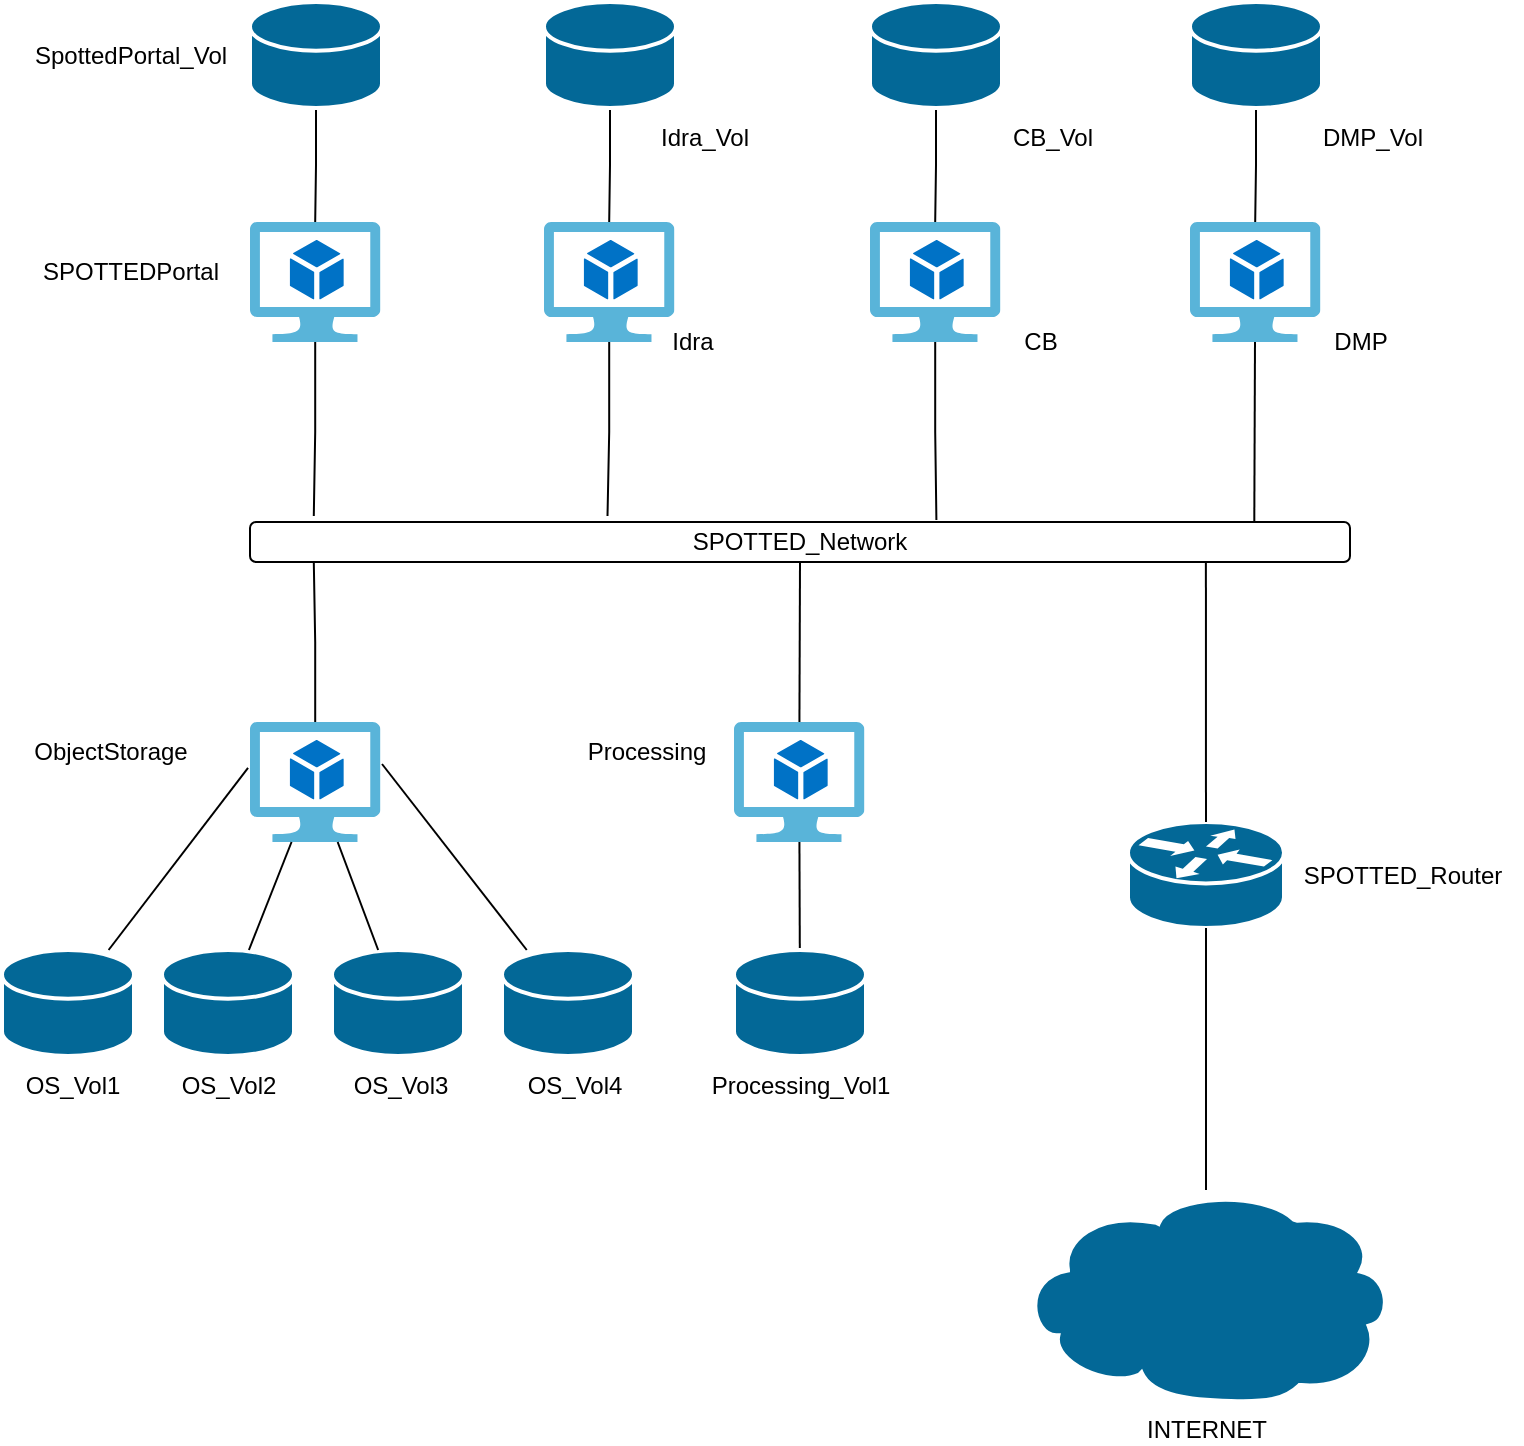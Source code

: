 <mxfile version="20.6.0" type="github">
  <diagram id="ngRX98vduHMToH2vqNZ9" name="Page-1">
    <mxGraphModel dx="1203" dy="1973" grid="1" gridSize="10" guides="1" tooltips="1" connect="1" arrows="1" fold="1" page="1" pageScale="1" pageWidth="827" pageHeight="1169" math="0" shadow="0">
      <root>
        <mxCell id="0" />
        <mxCell id="1" parent="0" />
        <mxCell id="MDyFbfZrd9gZJdXG5sAw-3" value="SPOTTED_Network" style="rounded=1;whiteSpace=wrap;html=1;" parent="1" vertex="1">
          <mxGeometry x="130" y="230" width="550" height="20" as="geometry" />
        </mxCell>
        <mxCell id="MDyFbfZrd9gZJdXG5sAw-14" value="" style="edgeStyle=orthogonalEdgeStyle;rounded=0;orthogonalLoop=1;jettySize=auto;html=1;endArrow=none;endFill=0;entryX=0.058;entryY=-0.15;entryDx=0;entryDy=0;entryPerimeter=0;" parent="1" source="MDyFbfZrd9gZJdXG5sAw-7" target="MDyFbfZrd9gZJdXG5sAw-3" edge="1">
          <mxGeometry relative="1" as="geometry" />
        </mxCell>
        <mxCell id="MDyFbfZrd9gZJdXG5sAw-9" value="INTERNET" style="shape=mxgraph.cisco.storage.cloud;sketch=0;html=1;pointerEvents=1;dashed=0;fillColor=#036897;strokeColor=#ffffff;strokeWidth=2;verticalLabelPosition=bottom;verticalAlign=top;align=center;outlineConnect=0;" parent="1" vertex="1">
          <mxGeometry x="515" y="564" width="186" height="106" as="geometry" />
        </mxCell>
        <mxCell id="MDyFbfZrd9gZJdXG5sAw-22" style="edgeStyle=orthogonalEdgeStyle;rounded=0;orthogonalLoop=1;jettySize=auto;html=1;entryX=0.325;entryY=-0.15;entryDx=0;entryDy=0;entryPerimeter=0;endArrow=none;endFill=0;" parent="1" source="MDyFbfZrd9gZJdXG5sAw-16" target="MDyFbfZrd9gZJdXG5sAw-3" edge="1">
          <mxGeometry relative="1" as="geometry" />
        </mxCell>
        <mxCell id="MDyFbfZrd9gZJdXG5sAw-29" style="edgeStyle=orthogonalEdgeStyle;rounded=0;orthogonalLoop=1;jettySize=auto;html=1;entryX=0.624;entryY=-0.05;entryDx=0;entryDy=0;entryPerimeter=0;endArrow=none;endFill=0;" parent="1" source="MDyFbfZrd9gZJdXG5sAw-24" target="MDyFbfZrd9gZJdXG5sAw-3" edge="1">
          <mxGeometry relative="1" as="geometry" />
        </mxCell>
        <mxCell id="MDyFbfZrd9gZJdXG5sAw-30" value="" style="group" parent="1" vertex="1" connectable="0">
          <mxGeometry x="10" y="-30" width="186" height="170" as="geometry" />
        </mxCell>
        <mxCell id="MDyFbfZrd9gZJdXG5sAw-7" value="" style="sketch=0;aspect=fixed;html=1;points=[];align=center;image;fontSize=12;image=img/lib/mscae/Virtual_Machine_2.svg;" parent="MDyFbfZrd9gZJdXG5sAw-30" vertex="1">
          <mxGeometry x="120" y="110" width="65.22" height="60" as="geometry" />
        </mxCell>
        <mxCell id="MDyFbfZrd9gZJdXG5sAw-13" style="edgeStyle=orthogonalEdgeStyle;rounded=0;orthogonalLoop=1;jettySize=auto;html=1;endArrow=none;endFill=0;" parent="MDyFbfZrd9gZJdXG5sAw-30" source="MDyFbfZrd9gZJdXG5sAw-10" target="MDyFbfZrd9gZJdXG5sAw-7" edge="1">
          <mxGeometry relative="1" as="geometry" />
        </mxCell>
        <mxCell id="MDyFbfZrd9gZJdXG5sAw-10" value="" style="shape=mxgraph.cisco.storage.relational_database;sketch=0;html=1;pointerEvents=1;dashed=0;fillColor=#036897;strokeColor=#ffffff;strokeWidth=2;verticalLabelPosition=bottom;verticalAlign=top;align=center;outlineConnect=0;" parent="MDyFbfZrd9gZJdXG5sAw-30" vertex="1">
          <mxGeometry x="120" width="66" height="53" as="geometry" />
        </mxCell>
        <mxCell id="MDyFbfZrd9gZJdXG5sAw-11" value="SpottedPortal_Vol&lt;span style=&quot;white-space: pre;&quot;&gt;&lt;br&gt;&lt;/span&gt;" style="text;html=1;align=center;verticalAlign=middle;resizable=0;points=[];autosize=1;strokeColor=none;fillColor=none;" parent="MDyFbfZrd9gZJdXG5sAw-30" vertex="1">
          <mxGeometry y="11.5" width="120" height="30" as="geometry" />
        </mxCell>
        <mxCell id="MDyFbfZrd9gZJdXG5sAw-12" value="SPOTTEDPortal" style="text;html=1;align=center;verticalAlign=middle;resizable=0;points=[];autosize=1;strokeColor=none;fillColor=none;" parent="MDyFbfZrd9gZJdXG5sAw-30" vertex="1">
          <mxGeometry x="5" y="120" width="110" height="30" as="geometry" />
        </mxCell>
        <mxCell id="MDyFbfZrd9gZJdXG5sAw-31" value="" style="group" parent="1" vertex="1" connectable="0">
          <mxGeometry x="277" y="-30" width="115" height="185" as="geometry" />
        </mxCell>
        <mxCell id="MDyFbfZrd9gZJdXG5sAw-16" value="" style="sketch=0;aspect=fixed;html=1;points=[];align=center;image;fontSize=12;image=img/lib/mscae/Virtual_Machine_2.svg;" parent="MDyFbfZrd9gZJdXG5sAw-31" vertex="1">
          <mxGeometry y="110" width="65.22" height="60" as="geometry" />
        </mxCell>
        <mxCell id="MDyFbfZrd9gZJdXG5sAw-18" style="edgeStyle=orthogonalEdgeStyle;rounded=0;orthogonalLoop=1;jettySize=auto;html=1;endArrow=none;endFill=0;" parent="MDyFbfZrd9gZJdXG5sAw-31" source="MDyFbfZrd9gZJdXG5sAw-17" target="MDyFbfZrd9gZJdXG5sAw-16" edge="1">
          <mxGeometry relative="1" as="geometry" />
        </mxCell>
        <mxCell id="MDyFbfZrd9gZJdXG5sAw-17" value="" style="shape=mxgraph.cisco.storage.relational_database;sketch=0;html=1;pointerEvents=1;dashed=0;fillColor=#036897;strokeColor=#ffffff;strokeWidth=2;verticalLabelPosition=bottom;verticalAlign=top;align=center;outlineConnect=0;" parent="MDyFbfZrd9gZJdXG5sAw-31" vertex="1">
          <mxGeometry width="66" height="53" as="geometry" />
        </mxCell>
        <mxCell id="MDyFbfZrd9gZJdXG5sAw-20" value="Idra_Vol&lt;span style=&quot;white-space: pre;&quot;&gt;&lt;br&gt;&lt;/span&gt;" style="text;html=1;align=center;verticalAlign=middle;resizable=0;points=[];autosize=1;strokeColor=none;fillColor=none;" parent="MDyFbfZrd9gZJdXG5sAw-31" vertex="1">
          <mxGeometry x="45" y="53" width="70" height="30" as="geometry" />
        </mxCell>
        <mxCell id="MDyFbfZrd9gZJdXG5sAw-21" value="Idra" style="text;html=1;align=center;verticalAlign=middle;resizable=0;points=[];autosize=1;strokeColor=none;fillColor=none;" parent="MDyFbfZrd9gZJdXG5sAw-31" vertex="1">
          <mxGeometry x="54" y="155" width="40" height="30" as="geometry" />
        </mxCell>
        <mxCell id="MDyFbfZrd9gZJdXG5sAw-32" value="" style="group" parent="1" vertex="1" connectable="0">
          <mxGeometry x="440" y="-30" width="121" height="185" as="geometry" />
        </mxCell>
        <mxCell id="MDyFbfZrd9gZJdXG5sAw-24" value="" style="sketch=0;aspect=fixed;html=1;points=[];align=center;image;fontSize=12;image=img/lib/mscae/Virtual_Machine_2.svg;" parent="MDyFbfZrd9gZJdXG5sAw-32" vertex="1">
          <mxGeometry y="110" width="65.22" height="60" as="geometry" />
        </mxCell>
        <mxCell id="MDyFbfZrd9gZJdXG5sAw-28" style="edgeStyle=orthogonalEdgeStyle;rounded=0;orthogonalLoop=1;jettySize=auto;html=1;endArrow=none;endFill=0;" parent="MDyFbfZrd9gZJdXG5sAw-32" source="MDyFbfZrd9gZJdXG5sAw-25" target="MDyFbfZrd9gZJdXG5sAw-24" edge="1">
          <mxGeometry relative="1" as="geometry" />
        </mxCell>
        <mxCell id="MDyFbfZrd9gZJdXG5sAw-25" value="" style="shape=mxgraph.cisco.storage.relational_database;sketch=0;html=1;pointerEvents=1;dashed=0;fillColor=#036897;strokeColor=#ffffff;strokeWidth=2;verticalLabelPosition=bottom;verticalAlign=top;align=center;outlineConnect=0;" parent="MDyFbfZrd9gZJdXG5sAw-32" vertex="1">
          <mxGeometry width="66" height="53" as="geometry" />
        </mxCell>
        <mxCell id="MDyFbfZrd9gZJdXG5sAw-26" value="&lt;span style=&quot;white-space: pre;&quot;&gt;CB_Vol&lt;br&gt;&lt;/span&gt;" style="text;html=1;align=center;verticalAlign=middle;resizable=0;points=[];autosize=1;strokeColor=none;fillColor=none;" parent="MDyFbfZrd9gZJdXG5sAw-32" vertex="1">
          <mxGeometry x="61" y="53" width="60" height="30" as="geometry" />
        </mxCell>
        <mxCell id="MDyFbfZrd9gZJdXG5sAw-27" value="CB" style="text;html=1;align=center;verticalAlign=middle;resizable=0;points=[];autosize=1;strokeColor=none;fillColor=none;" parent="MDyFbfZrd9gZJdXG5sAw-32" vertex="1">
          <mxGeometry x="65" y="155" width="40" height="30" as="geometry" />
        </mxCell>
        <mxCell id="l267T5qXetFLVSgFZMDz-8" style="edgeStyle=orthogonalEdgeStyle;rounded=0;orthogonalLoop=1;jettySize=auto;html=1;entryX=0.058;entryY=1;entryDx=0;entryDy=0;entryPerimeter=0;endArrow=none;endFill=0;" edge="1" parent="1" source="l267T5qXetFLVSgFZMDz-7" target="MDyFbfZrd9gZJdXG5sAw-3">
          <mxGeometry relative="1" as="geometry" />
        </mxCell>
        <mxCell id="l267T5qXetFLVSgFZMDz-24" value="" style="group" vertex="1" connectable="0" parent="1">
          <mxGeometry x="600" y="-30" width="126" height="185" as="geometry" />
        </mxCell>
        <mxCell id="l267T5qXetFLVSgFZMDz-25" value="" style="sketch=0;aspect=fixed;html=1;points=[];align=center;image;fontSize=12;image=img/lib/mscae/Virtual_Machine_2.svg;" vertex="1" parent="l267T5qXetFLVSgFZMDz-24">
          <mxGeometry y="110" width="65.22" height="60" as="geometry" />
        </mxCell>
        <mxCell id="l267T5qXetFLVSgFZMDz-26" style="edgeStyle=orthogonalEdgeStyle;rounded=0;orthogonalLoop=1;jettySize=auto;html=1;endArrow=none;endFill=0;" edge="1" parent="l267T5qXetFLVSgFZMDz-24" source="l267T5qXetFLVSgFZMDz-27" target="l267T5qXetFLVSgFZMDz-25">
          <mxGeometry relative="1" as="geometry" />
        </mxCell>
        <mxCell id="l267T5qXetFLVSgFZMDz-27" value="" style="shape=mxgraph.cisco.storage.relational_database;sketch=0;html=1;pointerEvents=1;dashed=0;fillColor=#036897;strokeColor=#ffffff;strokeWidth=2;verticalLabelPosition=bottom;verticalAlign=top;align=center;outlineConnect=0;" vertex="1" parent="l267T5qXetFLVSgFZMDz-24">
          <mxGeometry width="66" height="53" as="geometry" />
        </mxCell>
        <mxCell id="l267T5qXetFLVSgFZMDz-28" value="&lt;span style=&quot;white-space: pre;&quot;&gt;DMP_Vol&lt;br&gt;&lt;/span&gt;" style="text;html=1;align=center;verticalAlign=middle;resizable=0;points=[];autosize=1;strokeColor=none;fillColor=none;" vertex="1" parent="l267T5qXetFLVSgFZMDz-24">
          <mxGeometry x="56" y="53" width="70" height="30" as="geometry" />
        </mxCell>
        <mxCell id="l267T5qXetFLVSgFZMDz-29" value="DMP" style="text;html=1;align=center;verticalAlign=middle;resizable=0;points=[];autosize=1;strokeColor=none;fillColor=none;" vertex="1" parent="l267T5qXetFLVSgFZMDz-24">
          <mxGeometry x="60" y="155" width="50" height="30" as="geometry" />
        </mxCell>
        <mxCell id="l267T5qXetFLVSgFZMDz-30" style="edgeStyle=none;rounded=0;orthogonalLoop=1;jettySize=auto;html=1;entryX=0.913;entryY=0;entryDx=0;entryDy=0;entryPerimeter=0;endArrow=none;endFill=0;" edge="1" parent="1" source="l267T5qXetFLVSgFZMDz-25" target="MDyFbfZrd9gZJdXG5sAw-3">
          <mxGeometry relative="1" as="geometry" />
        </mxCell>
        <mxCell id="l267T5qXetFLVSgFZMDz-31" value="" style="group" vertex="1" connectable="0" parent="1">
          <mxGeometry x="6" y="330" width="354" height="197" as="geometry" />
        </mxCell>
        <mxCell id="l267T5qXetFLVSgFZMDz-7" value="" style="sketch=0;aspect=fixed;html=1;points=[];align=center;image;fontSize=12;image=img/lib/mscae/Virtual_Machine_2.svg;" vertex="1" parent="l267T5qXetFLVSgFZMDz-31">
          <mxGeometry x="124" width="65.22" height="60" as="geometry" />
        </mxCell>
        <mxCell id="l267T5qXetFLVSgFZMDz-13" value="" style="group" vertex="1" connectable="0" parent="l267T5qXetFLVSgFZMDz-31">
          <mxGeometry y="114" width="316" height="53" as="geometry" />
        </mxCell>
        <mxCell id="l267T5qXetFLVSgFZMDz-9" value="" style="shape=mxgraph.cisco.storage.relational_database;sketch=0;html=1;pointerEvents=1;dashed=0;fillColor=#036897;strokeColor=#ffffff;strokeWidth=2;verticalLabelPosition=bottom;verticalAlign=top;align=center;outlineConnect=0;" vertex="1" parent="l267T5qXetFLVSgFZMDz-13">
          <mxGeometry width="66" height="53" as="geometry" />
        </mxCell>
        <mxCell id="l267T5qXetFLVSgFZMDz-10" value="" style="shape=mxgraph.cisco.storage.relational_database;sketch=0;html=1;pointerEvents=1;dashed=0;fillColor=#036897;strokeColor=#ffffff;strokeWidth=2;verticalLabelPosition=bottom;verticalAlign=top;align=center;outlineConnect=0;" vertex="1" parent="l267T5qXetFLVSgFZMDz-13">
          <mxGeometry x="80" width="66" height="53" as="geometry" />
        </mxCell>
        <mxCell id="l267T5qXetFLVSgFZMDz-11" value="" style="shape=mxgraph.cisco.storage.relational_database;sketch=0;html=1;pointerEvents=1;dashed=0;fillColor=#036897;strokeColor=#ffffff;strokeWidth=2;verticalLabelPosition=bottom;verticalAlign=top;align=center;outlineConnect=0;" vertex="1" parent="l267T5qXetFLVSgFZMDz-13">
          <mxGeometry x="165" width="66" height="53" as="geometry" />
        </mxCell>
        <mxCell id="l267T5qXetFLVSgFZMDz-12" value="" style="shape=mxgraph.cisco.storage.relational_database;sketch=0;html=1;pointerEvents=1;dashed=0;fillColor=#036897;strokeColor=#ffffff;strokeWidth=2;verticalLabelPosition=bottom;verticalAlign=top;align=center;outlineConnect=0;" vertex="1" parent="l267T5qXetFLVSgFZMDz-13">
          <mxGeometry x="250" width="66" height="53" as="geometry" />
        </mxCell>
        <mxCell id="l267T5qXetFLVSgFZMDz-14" value="ObjectStorage" style="text;html=1;align=center;verticalAlign=middle;resizable=0;points=[];autosize=1;strokeColor=none;fillColor=none;" vertex="1" parent="l267T5qXetFLVSgFZMDz-31">
          <mxGeometry x="4" width="100" height="30" as="geometry" />
        </mxCell>
        <mxCell id="l267T5qXetFLVSgFZMDz-16" style="rounded=0;orthogonalLoop=1;jettySize=auto;html=1;entryX=-0.015;entryY=0.383;entryDx=0;entryDy=0;entryPerimeter=0;endArrow=none;endFill=0;" edge="1" parent="l267T5qXetFLVSgFZMDz-31" source="l267T5qXetFLVSgFZMDz-9" target="l267T5qXetFLVSgFZMDz-7">
          <mxGeometry relative="1" as="geometry" />
        </mxCell>
        <mxCell id="l267T5qXetFLVSgFZMDz-17" style="edgeStyle=none;rounded=0;orthogonalLoop=1;jettySize=auto;html=1;endArrow=none;endFill=0;" edge="1" parent="l267T5qXetFLVSgFZMDz-31" source="l267T5qXetFLVSgFZMDz-10" target="l267T5qXetFLVSgFZMDz-7">
          <mxGeometry relative="1" as="geometry" />
        </mxCell>
        <mxCell id="l267T5qXetFLVSgFZMDz-18" style="edgeStyle=none;rounded=0;orthogonalLoop=1;jettySize=auto;html=1;endArrow=none;endFill=0;" edge="1" parent="l267T5qXetFLVSgFZMDz-31" source="l267T5qXetFLVSgFZMDz-11" target="l267T5qXetFLVSgFZMDz-7">
          <mxGeometry relative="1" as="geometry" />
        </mxCell>
        <mxCell id="l267T5qXetFLVSgFZMDz-19" style="edgeStyle=none;rounded=0;orthogonalLoop=1;jettySize=auto;html=1;entryX=1.012;entryY=0.35;entryDx=0;entryDy=0;entryPerimeter=0;endArrow=none;endFill=0;" edge="1" parent="l267T5qXetFLVSgFZMDz-31" source="l267T5qXetFLVSgFZMDz-12" target="l267T5qXetFLVSgFZMDz-7">
          <mxGeometry relative="1" as="geometry" />
        </mxCell>
        <mxCell id="l267T5qXetFLVSgFZMDz-20" value="OS_Vol1" style="text;html=1;align=center;verticalAlign=middle;resizable=0;points=[];autosize=1;strokeColor=none;fillColor=none;" vertex="1" parent="l267T5qXetFLVSgFZMDz-31">
          <mxGeometry y="167" width="70" height="30" as="geometry" />
        </mxCell>
        <mxCell id="l267T5qXetFLVSgFZMDz-21" value="OS_Vol2" style="text;html=1;align=center;verticalAlign=middle;resizable=0;points=[];autosize=1;strokeColor=none;fillColor=none;" vertex="1" parent="l267T5qXetFLVSgFZMDz-31">
          <mxGeometry x="78" y="167" width="70" height="30" as="geometry" />
        </mxCell>
        <mxCell id="l267T5qXetFLVSgFZMDz-22" value="OS_Vol3" style="text;html=1;align=center;verticalAlign=middle;resizable=0;points=[];autosize=1;strokeColor=none;fillColor=none;" vertex="1" parent="l267T5qXetFLVSgFZMDz-31">
          <mxGeometry x="164" y="167" width="70" height="30" as="geometry" />
        </mxCell>
        <mxCell id="l267T5qXetFLVSgFZMDz-23" value="OS_Vol4" style="text;html=1;align=center;verticalAlign=middle;resizable=0;points=[];autosize=1;strokeColor=none;fillColor=none;" vertex="1" parent="l267T5qXetFLVSgFZMDz-31">
          <mxGeometry x="251" y="167" width="70" height="30" as="geometry" />
        </mxCell>
        <mxCell id="l267T5qXetFLVSgFZMDz-52" style="edgeStyle=none;rounded=0;orthogonalLoop=1;jettySize=auto;html=1;entryX=0.5;entryY=1;entryDx=0;entryDy=0;endArrow=none;endFill=0;" edge="1" parent="1" source="l267T5qXetFLVSgFZMDz-33" target="MDyFbfZrd9gZJdXG5sAw-3">
          <mxGeometry relative="1" as="geometry" />
        </mxCell>
        <mxCell id="l267T5qXetFLVSgFZMDz-33" value="" style="sketch=0;aspect=fixed;html=1;points=[];align=center;image;fontSize=12;image=img/lib/mscae/Virtual_Machine_2.svg;" vertex="1" parent="1">
          <mxGeometry x="372" y="330" width="65.22" height="60" as="geometry" />
        </mxCell>
        <mxCell id="l267T5qXetFLVSgFZMDz-44" value="Processing_Vol1" style="text;html=1;align=center;verticalAlign=middle;resizable=0;points=[];autosize=1;strokeColor=none;fillColor=none;" vertex="1" parent="1">
          <mxGeometry x="350" y="497" width="110" height="30" as="geometry" />
        </mxCell>
        <mxCell id="l267T5qXetFLVSgFZMDz-51" style="edgeStyle=none;rounded=0;orthogonalLoop=1;jettySize=auto;html=1;endArrow=none;endFill=0;" edge="1" parent="1" source="l267T5qXetFLVSgFZMDz-35" target="l267T5qXetFLVSgFZMDz-33">
          <mxGeometry relative="1" as="geometry" />
        </mxCell>
        <mxCell id="l267T5qXetFLVSgFZMDz-35" value="" style="shape=mxgraph.cisco.storage.relational_database;sketch=0;html=1;pointerEvents=1;dashed=0;fillColor=#036897;strokeColor=#ffffff;strokeWidth=2;verticalLabelPosition=bottom;verticalAlign=top;align=center;outlineConnect=0;" vertex="1" parent="1">
          <mxGeometry x="372" y="444" width="66" height="53" as="geometry" />
        </mxCell>
        <mxCell id="l267T5qXetFLVSgFZMDz-39" value="Processing" style="text;html=1;align=center;verticalAlign=middle;resizable=0;points=[];autosize=1;strokeColor=none;fillColor=none;" vertex="1" parent="1">
          <mxGeometry x="288" y="330" width="80" height="30" as="geometry" />
        </mxCell>
        <mxCell id="l267T5qXetFLVSgFZMDz-54" value="" style="group" vertex="1" connectable="0" parent="1">
          <mxGeometry x="569" y="380" width="197" height="53" as="geometry" />
        </mxCell>
        <mxCell id="MDyFbfZrd9gZJdXG5sAw-6" value="" style="shape=mxgraph.cisco.routers.router;sketch=0;html=1;pointerEvents=1;dashed=0;fillColor=#036897;strokeColor=#ffffff;strokeWidth=2;verticalLabelPosition=bottom;verticalAlign=top;align=center;outlineConnect=0;" parent="l267T5qXetFLVSgFZMDz-54" vertex="1">
          <mxGeometry width="78" height="53" as="geometry" />
        </mxCell>
        <mxCell id="l267T5qXetFLVSgFZMDz-53" value="SPOTTED_Router" style="text;html=1;align=center;verticalAlign=middle;resizable=0;points=[];autosize=1;strokeColor=none;fillColor=none;" vertex="1" parent="l267T5qXetFLVSgFZMDz-54">
          <mxGeometry x="77" y="11.5" width="120" height="30" as="geometry" />
        </mxCell>
        <mxCell id="l267T5qXetFLVSgFZMDz-55" style="edgeStyle=none;rounded=0;orthogonalLoop=1;jettySize=auto;html=1;entryX=0.869;entryY=1;entryDx=0;entryDy=0;entryPerimeter=0;endArrow=none;endFill=0;" edge="1" parent="1" source="MDyFbfZrd9gZJdXG5sAw-6" target="MDyFbfZrd9gZJdXG5sAw-3">
          <mxGeometry relative="1" as="geometry" />
        </mxCell>
        <mxCell id="l267T5qXetFLVSgFZMDz-56" style="edgeStyle=none;rounded=0;orthogonalLoop=1;jettySize=auto;html=1;endArrow=none;endFill=0;" edge="1" parent="1" source="MDyFbfZrd9gZJdXG5sAw-6" target="MDyFbfZrd9gZJdXG5sAw-9">
          <mxGeometry relative="1" as="geometry" />
        </mxCell>
      </root>
    </mxGraphModel>
  </diagram>
</mxfile>
